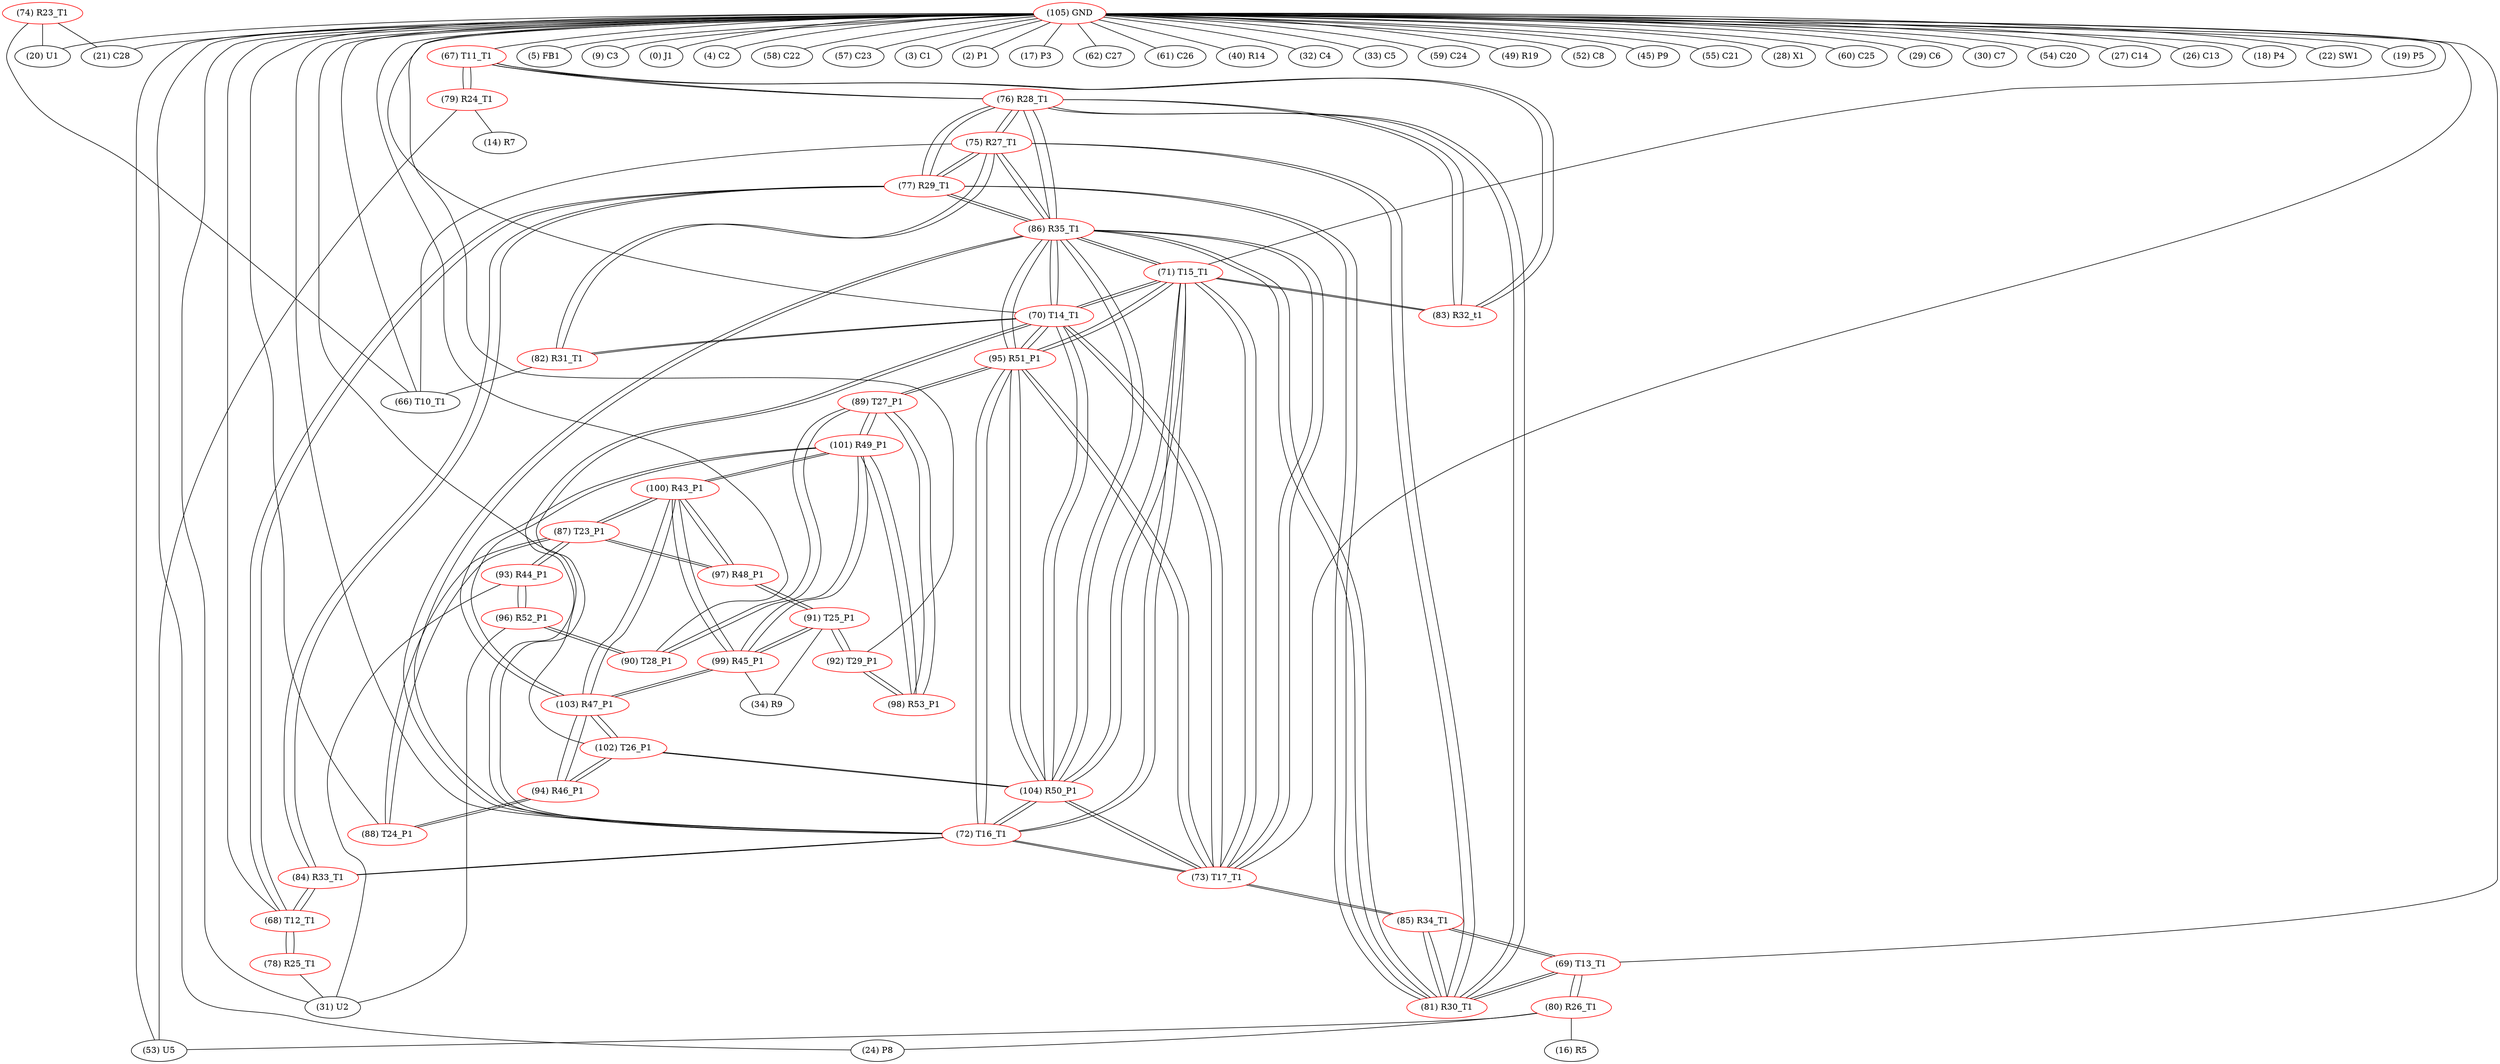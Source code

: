 graph {
	67 [label="(67) T11_T1" color=red]
	79 [label="(79) R24_T1"]
	76 [label="(76) R28_T1"]
	83 [label="(83) R32_t1"]
	68 [label="(68) T12_T1" color=red]
	84 [label="(84) R33_T1"]
	77 [label="(77) R29_T1"]
	78 [label="(78) R25_T1"]
	69 [label="(69) T13_T1" color=red]
	81 [label="(81) R30_T1"]
	85 [label="(85) R34_T1"]
	80 [label="(80) R26_T1"]
	70 [label="(70) T14_T1" color=red]
	82 [label="(82) R31_T1"]
	95 [label="(95) R51_P1"]
	104 [label="(104) R50_P1"]
	73 [label="(73) T17_T1"]
	86 [label="(86) R35_T1"]
	72 [label="(72) T16_T1"]
	71 [label="(71) T15_T1"]
	71 [label="(71) T15_T1" color=red]
	83 [label="(83) R32_t1"]
	95 [label="(95) R51_P1"]
	104 [label="(104) R50_P1"]
	73 [label="(73) T17_T1"]
	86 [label="(86) R35_T1"]
	72 [label="(72) T16_T1"]
	70 [label="(70) T14_T1"]
	72 [label="(72) T16_T1" color=red]
	84 [label="(84) R33_T1"]
	95 [label="(95) R51_P1"]
	104 [label="(104) R50_P1"]
	73 [label="(73) T17_T1"]
	86 [label="(86) R35_T1"]
	71 [label="(71) T15_T1"]
	70 [label="(70) T14_T1"]
	73 [label="(73) T17_T1" color=red]
	85 [label="(85) R34_T1"]
	95 [label="(95) R51_P1"]
	104 [label="(104) R50_P1"]
	86 [label="(86) R35_T1"]
	72 [label="(72) T16_T1"]
	71 [label="(71) T15_T1"]
	70 [label="(70) T14_T1"]
	74 [label="(74) R23_T1" color=red]
	20 [label="(20) U1"]
	21 [label="(21) C28"]
	66 [label="(66) T10_T1"]
	75 [label="(75) R27_T1" color=red]
	81 [label="(81) R30_T1"]
	86 [label="(86) R35_T1"]
	77 [label="(77) R29_T1"]
	76 [label="(76) R28_T1"]
	66 [label="(66) T10_T1"]
	82 [label="(82) R31_T1"]
	76 [label="(76) R28_T1" color=red]
	81 [label="(81) R30_T1"]
	86 [label="(86) R35_T1"]
	77 [label="(77) R29_T1"]
	75 [label="(75) R27_T1"]
	67 [label="(67) T11_T1"]
	83 [label="(83) R32_t1"]
	77 [label="(77) R29_T1" color=red]
	81 [label="(81) R30_T1"]
	86 [label="(86) R35_T1"]
	76 [label="(76) R28_T1"]
	75 [label="(75) R27_T1"]
	84 [label="(84) R33_T1"]
	68 [label="(68) T12_T1"]
	78 [label="(78) R25_T1" color=red]
	31 [label="(31) U2"]
	68 [label="(68) T12_T1"]
	79 [label="(79) R24_T1" color=red]
	53 [label="(53) U5"]
	14 [label="(14) R7"]
	67 [label="(67) T11_T1"]
	80 [label="(80) R26_T1" color=red]
	16 [label="(16) R5"]
	24 [label="(24) P8"]
	53 [label="(53) U5"]
	69 [label="(69) T13_T1"]
	81 [label="(81) R30_T1" color=red]
	86 [label="(86) R35_T1"]
	77 [label="(77) R29_T1"]
	76 [label="(76) R28_T1"]
	75 [label="(75) R27_T1"]
	85 [label="(85) R34_T1"]
	69 [label="(69) T13_T1"]
	82 [label="(82) R31_T1" color=red]
	66 [label="(66) T10_T1"]
	75 [label="(75) R27_T1"]
	70 [label="(70) T14_T1"]
	83 [label="(83) R32_t1" color=red]
	71 [label="(71) T15_T1"]
	67 [label="(67) T11_T1"]
	76 [label="(76) R28_T1"]
	84 [label="(84) R33_T1" color=red]
	72 [label="(72) T16_T1"]
	77 [label="(77) R29_T1"]
	68 [label="(68) T12_T1"]
	85 [label="(85) R34_T1" color=red]
	73 [label="(73) T17_T1"]
	81 [label="(81) R30_T1"]
	69 [label="(69) T13_T1"]
	86 [label="(86) R35_T1" color=red]
	81 [label="(81) R30_T1"]
	77 [label="(77) R29_T1"]
	76 [label="(76) R28_T1"]
	75 [label="(75) R27_T1"]
	95 [label="(95) R51_P1"]
	104 [label="(104) R50_P1"]
	73 [label="(73) T17_T1"]
	72 [label="(72) T16_T1"]
	71 [label="(71) T15_T1"]
	70 [label="(70) T14_T1"]
	87 [label="(87) T23_P1" color=red]
	97 [label="(97) R48_P1"]
	100 [label="(100) R43_P1"]
	88 [label="(88) T24_P1"]
	93 [label="(93) R44_P1"]
	88 [label="(88) T24_P1" color=red]
	94 [label="(94) R46_P1"]
	87 [label="(87) T23_P1"]
	89 [label="(89) T27_P1" color=red]
	95 [label="(95) R51_P1"]
	90 [label="(90) T28_P1"]
	98 [label="(98) R53_P1"]
	101 [label="(101) R49_P1"]
	90 [label="(90) T28_P1" color=red]
	96 [label="(96) R52_P1"]
	89 [label="(89) T27_P1"]
	91 [label="(91) T25_P1" color=red]
	92 [label="(92) T29_P1"]
	97 [label="(97) R48_P1"]
	99 [label="(99) R45_P1"]
	34 [label="(34) R9"]
	92 [label="(92) T29_P1" color=red]
	91 [label="(91) T25_P1"]
	98 [label="(98) R53_P1"]
	93 [label="(93) R44_P1" color=red]
	31 [label="(31) U2"]
	96 [label="(96) R52_P1"]
	87 [label="(87) T23_P1"]
	94 [label="(94) R46_P1" color=red]
	102 [label="(102) T26_P1"]
	103 [label="(103) R47_P1"]
	88 [label="(88) T24_P1"]
	95 [label="(95) R51_P1" color=red]
	89 [label="(89) T27_P1"]
	104 [label="(104) R50_P1"]
	73 [label="(73) T17_T1"]
	86 [label="(86) R35_T1"]
	72 [label="(72) T16_T1"]
	71 [label="(71) T15_T1"]
	70 [label="(70) T14_T1"]
	96 [label="(96) R52_P1" color=red]
	93 [label="(93) R44_P1"]
	31 [label="(31) U2"]
	90 [label="(90) T28_P1"]
	97 [label="(97) R48_P1" color=red]
	91 [label="(91) T25_P1"]
	87 [label="(87) T23_P1"]
	100 [label="(100) R43_P1"]
	98 [label="(98) R53_P1" color=red]
	92 [label="(92) T29_P1"]
	89 [label="(89) T27_P1"]
	101 [label="(101) R49_P1"]
	99 [label="(99) R45_P1" color=red]
	103 [label="(103) R47_P1"]
	100 [label="(100) R43_P1"]
	101 [label="(101) R49_P1"]
	91 [label="(91) T25_P1"]
	34 [label="(34) R9"]
	100 [label="(100) R43_P1" color=red]
	97 [label="(97) R48_P1"]
	87 [label="(87) T23_P1"]
	103 [label="(103) R47_P1"]
	99 [label="(99) R45_P1"]
	101 [label="(101) R49_P1"]
	101 [label="(101) R49_P1" color=red]
	103 [label="(103) R47_P1"]
	99 [label="(99) R45_P1"]
	100 [label="(100) R43_P1"]
	89 [label="(89) T27_P1"]
	98 [label="(98) R53_P1"]
	102 [label="(102) T26_P1" color=red]
	104 [label="(104) R50_P1"]
	94 [label="(94) R46_P1"]
	103 [label="(103) R47_P1"]
	103 [label="(103) R47_P1" color=red]
	99 [label="(99) R45_P1"]
	100 [label="(100) R43_P1"]
	101 [label="(101) R49_P1"]
	102 [label="(102) T26_P1"]
	94 [label="(94) R46_P1"]
	104 [label="(104) R50_P1" color=red]
	102 [label="(102) T26_P1"]
	95 [label="(95) R51_P1"]
	73 [label="(73) T17_T1"]
	86 [label="(86) R35_T1"]
	72 [label="(72) T16_T1"]
	71 [label="(71) T15_T1"]
	70 [label="(70) T14_T1"]
	105 [label="(105) GND" color=red]
	5 [label="(5) FB1"]
	9 [label="(9) C3"]
	0 [label="(0) J1"]
	4 [label="(4) C2"]
	58 [label="(58) C22"]
	57 [label="(57) C23"]
	3 [label="(3) C1"]
	2 [label="(2) P1"]
	17 [label="(17) P3"]
	62 [label="(62) C27"]
	61 [label="(61) C26"]
	40 [label="(40) R14"]
	32 [label="(32) C4"]
	33 [label="(33) C5"]
	53 [label="(53) U5"]
	59 [label="(59) C24"]
	49 [label="(49) R19"]
	52 [label="(52) C8"]
	45 [label="(45) P9"]
	55 [label="(55) C21"]
	28 [label="(28) X1"]
	60 [label="(60) C25"]
	29 [label="(29) C6"]
	30 [label="(30) C7"]
	54 [label="(54) C20"]
	27 [label="(27) C14"]
	26 [label="(26) C13"]
	31 [label="(31) U2"]
	20 [label="(20) U1"]
	24 [label="(24) P8"]
	21 [label="(21) C28"]
	18 [label="(18) P4"]
	22 [label="(22) SW1"]
	19 [label="(19) P5"]
	66 [label="(66) T10_T1"]
	72 [label="(72) T16_T1"]
	73 [label="(73) T17_T1"]
	71 [label="(71) T15_T1"]
	68 [label="(68) T12_T1"]
	70 [label="(70) T14_T1"]
	69 [label="(69) T13_T1"]
	67 [label="(67) T11_T1"]
	102 [label="(102) T26_P1"]
	88 [label="(88) T24_P1"]
	92 [label="(92) T29_P1"]
	90 [label="(90) T28_P1"]
	67 -- 79
	67 -- 76
	67 -- 83
	68 -- 84
	68 -- 77
	68 -- 78
	69 -- 81
	69 -- 85
	69 -- 80
	70 -- 82
	70 -- 95
	70 -- 104
	70 -- 73
	70 -- 86
	70 -- 72
	70 -- 71
	71 -- 83
	71 -- 95
	71 -- 104
	71 -- 73
	71 -- 86
	71 -- 72
	71 -- 70
	72 -- 84
	72 -- 95
	72 -- 104
	72 -- 73
	72 -- 86
	72 -- 71
	72 -- 70
	73 -- 85
	73 -- 95
	73 -- 104
	73 -- 86
	73 -- 72
	73 -- 71
	73 -- 70
	74 -- 20
	74 -- 21
	74 -- 66
	75 -- 81
	75 -- 86
	75 -- 77
	75 -- 76
	75 -- 66
	75 -- 82
	76 -- 81
	76 -- 86
	76 -- 77
	76 -- 75
	76 -- 67
	76 -- 83
	77 -- 81
	77 -- 86
	77 -- 76
	77 -- 75
	77 -- 84
	77 -- 68
	78 -- 31
	78 -- 68
	79 -- 53
	79 -- 14
	79 -- 67
	80 -- 16
	80 -- 24
	80 -- 53
	80 -- 69
	81 -- 86
	81 -- 77
	81 -- 76
	81 -- 75
	81 -- 85
	81 -- 69
	82 -- 66
	82 -- 75
	82 -- 70
	83 -- 71
	83 -- 67
	83 -- 76
	84 -- 72
	84 -- 77
	84 -- 68
	85 -- 73
	85 -- 81
	85 -- 69
	86 -- 81
	86 -- 77
	86 -- 76
	86 -- 75
	86 -- 95
	86 -- 104
	86 -- 73
	86 -- 72
	86 -- 71
	86 -- 70
	87 -- 97
	87 -- 100
	87 -- 88
	87 -- 93
	88 -- 94
	88 -- 87
	89 -- 95
	89 -- 90
	89 -- 98
	89 -- 101
	90 -- 96
	90 -- 89
	91 -- 92
	91 -- 97
	91 -- 99
	91 -- 34
	92 -- 91
	92 -- 98
	93 -- 31
	93 -- 96
	93 -- 87
	94 -- 102
	94 -- 103
	94 -- 88
	95 -- 89
	95 -- 104
	95 -- 73
	95 -- 86
	95 -- 72
	95 -- 71
	95 -- 70
	96 -- 93
	96 -- 31
	96 -- 90
	97 -- 91
	97 -- 87
	97 -- 100
	98 -- 92
	98 -- 89
	98 -- 101
	99 -- 103
	99 -- 100
	99 -- 101
	99 -- 91
	99 -- 34
	100 -- 97
	100 -- 87
	100 -- 103
	100 -- 99
	100 -- 101
	101 -- 103
	101 -- 99
	101 -- 100
	101 -- 89
	101 -- 98
	102 -- 104
	102 -- 94
	102 -- 103
	103 -- 99
	103 -- 100
	103 -- 101
	103 -- 102
	103 -- 94
	104 -- 102
	104 -- 95
	104 -- 73
	104 -- 86
	104 -- 72
	104 -- 71
	104 -- 70
	105 -- 5
	105 -- 9
	105 -- 0
	105 -- 4
	105 -- 58
	105 -- 57
	105 -- 3
	105 -- 2
	105 -- 17
	105 -- 62
	105 -- 61
	105 -- 40
	105 -- 32
	105 -- 33
	105 -- 53
	105 -- 59
	105 -- 49
	105 -- 52
	105 -- 45
	105 -- 55
	105 -- 28
	105 -- 60
	105 -- 29
	105 -- 30
	105 -- 54
	105 -- 27
	105 -- 26
	105 -- 31
	105 -- 20
	105 -- 24
	105 -- 21
	105 -- 18
	105 -- 22
	105 -- 19
	105 -- 66
	105 -- 72
	105 -- 73
	105 -- 71
	105 -- 68
	105 -- 70
	105 -- 69
	105 -- 67
	105 -- 102
	105 -- 88
	105 -- 92
	105 -- 90
}